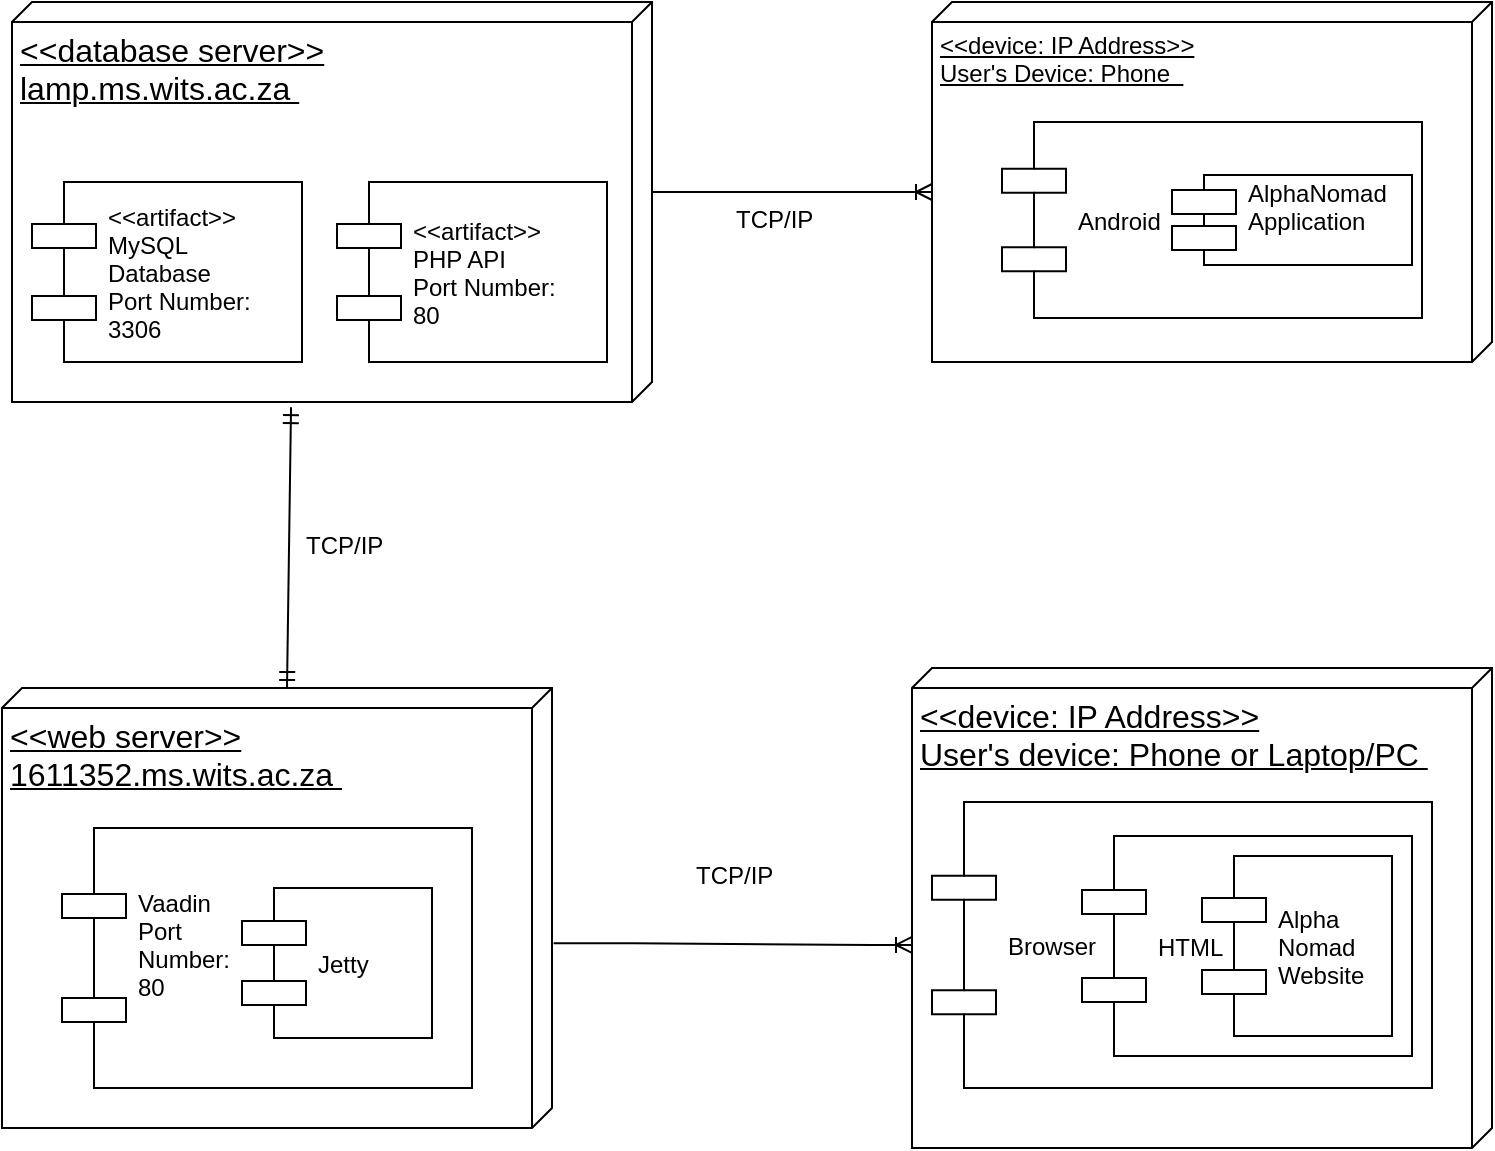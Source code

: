 <mxfile version="11.2.3" type="device" pages="1"><diagram id="V6aFwtOpdPxk62ZEMIEE" name="Page-1"><mxGraphModel dx="1038" dy="582" grid="1" gridSize="10" guides="1" tooltips="1" connect="1" arrows="1" fold="1" page="1" pageScale="1" pageWidth="850" pageHeight="1100" math="0" shadow="0"><root><mxCell id="0"/><mxCell id="1" parent="0"/><mxCell id="cwpyQt6oseIEE9CP-bnX-49" value="&amp;lt;&amp;lt;device: IP Address&amp;gt;&amp;gt;&lt;br&gt;User's Device: Phone&amp;nbsp;&amp;nbsp;&lt;br&gt;" style="verticalAlign=top;align=left;spacingTop=8;spacingLeft=2;spacingRight=12;shape=cube;size=10;direction=south;fontStyle=4;html=1;" parent="1" vertex="1"><mxGeometry x="520" y="50" width="280" height="180" as="geometry"/></mxCell><mxCell id="EZ0pbKdHHC2SfloPt50I-5" value="Android" style="shape=component;align=left;spacingLeft=36;" vertex="1" parent="1"><mxGeometry x="555" y="110" width="210" height="98" as="geometry"/></mxCell><mxCell id="cwpyQt6oseIEE9CP-bnX-45" value="&lt;font size=&quot;3&quot;&gt;&amp;lt;&amp;lt;database server&amp;gt;&amp;gt;&lt;br&gt;lamp.ms.wits.ac.za&amp;nbsp;&lt;br&gt;&lt;/font&gt;" style="verticalAlign=top;align=left;spacingTop=8;spacingLeft=2;spacingRight=12;shape=cube;size=10;direction=south;fontStyle=4;html=1;" parent="1" vertex="1"><mxGeometry x="60" y="50" width="320" height="200" as="geometry"/></mxCell><mxCell id="cwpyQt6oseIEE9CP-bnX-46" value="&lt;&lt;artifact&gt;&gt;&#10;MySQL &#10;Database&#10;Port Number: &#10;3306" style="shape=component;align=left;spacingLeft=36;" parent="1" vertex="1"><mxGeometry x="70" y="140" width="135" height="90" as="geometry"/></mxCell><mxCell id="cwpyQt6oseIEE9CP-bnX-50" value="AlphaNomad &#10;Application&#10;" style="shape=component;align=left;spacingLeft=36;" parent="1" vertex="1"><mxGeometry x="640" y="136.5" width="120" height="45" as="geometry"/></mxCell><mxCell id="cwpyQt6oseIEE9CP-bnX-51" value="TCP/IP" style="text;html=1;resizable=0;points=[];autosize=1;align=left;verticalAlign=top;spacingTop=-4;" parent="1" vertex="1"><mxGeometry x="205" y="311.5" width="50" height="20" as="geometry"/></mxCell><mxCell id="tTAK7S1ZU72GzLTF2N9_-1" value="&lt;font size=&quot;3&quot;&gt;&amp;lt;&amp;lt;device: IP Address&amp;gt;&amp;gt;&lt;br&gt;User's device: Phone or Laptop/PC&amp;nbsp;&lt;br&gt;&lt;/font&gt;" style="verticalAlign=top;align=left;spacingTop=8;spacingLeft=2;spacingRight=12;shape=cube;size=10;direction=south;fontStyle=4;html=1;" parent="1" vertex="1"><mxGeometry x="510" y="383" width="290" height="240" as="geometry"/></mxCell><mxCell id="tTAK7S1ZU72GzLTF2N9_-3" value="Browser" style="shape=component;align=left;spacingLeft=36;" parent="1" vertex="1"><mxGeometry x="520" y="450" width="250" height="143" as="geometry"/></mxCell><mxCell id="tTAK7S1ZU72GzLTF2N9_-4" value="HTML" style="shape=component;align=left;spacingLeft=36;" parent="1" vertex="1"><mxGeometry x="595" y="467" width="165" height="110" as="geometry"/></mxCell><mxCell id="tTAK7S1ZU72GzLTF2N9_-8" value="TCP/IP" style="text;html=1;resizable=0;points=[];autosize=1;align=left;verticalAlign=top;spacingTop=-4;" parent="1" vertex="1"><mxGeometry x="400" y="477" width="50" height="20" as="geometry"/></mxCell><mxCell id="EZ0pbKdHHC2SfloPt50I-1" value="&lt;&lt;artifact&gt;&gt;&#10;PHP API&#10;Port Number:&#10;80" style="shape=component;align=left;spacingLeft=36;" vertex="1" parent="1"><mxGeometry x="222.5" y="140" width="135" height="90" as="geometry"/></mxCell><mxCell id="EZ0pbKdHHC2SfloPt50I-2" value="&lt;font size=&quot;3&quot;&gt;&amp;lt;&amp;lt;web server&amp;gt;&amp;gt;&lt;br&gt;1611352.ms.wits.ac.za&amp;nbsp;&lt;br&gt;&lt;/font&gt;" style="verticalAlign=top;align=left;spacingTop=8;spacingLeft=2;spacingRight=12;shape=cube;size=10;direction=south;fontStyle=4;html=1;" vertex="1" parent="1"><mxGeometry x="55" y="393" width="275" height="220" as="geometry"/></mxCell><mxCell id="EZ0pbKdHHC2SfloPt50I-3" value="Vaadin&#10;Port &#10;Number:&#10;80&#10;" style="shape=component;align=left;spacingLeft=36;" vertex="1" parent="1"><mxGeometry x="85" y="463" width="205" height="130" as="geometry"/></mxCell><mxCell id="EZ0pbKdHHC2SfloPt50I-4" value="Jetty" style="shape=component;align=left;spacingLeft=36;" vertex="1" parent="1"><mxGeometry x="175" y="493" width="95" height="75" as="geometry"/></mxCell><mxCell id="EZ0pbKdHHC2SfloPt50I-6" value="Alpha&#10;Nomad&#10;Website" style="shape=component;align=left;spacingLeft=36;" vertex="1" parent="1"><mxGeometry x="655" y="477" width="95" height="90" as="geometry"/></mxCell><mxCell id="EZ0pbKdHHC2SfloPt50I-9" value="TCP/IP" style="text;html=1;resizable=0;points=[];autosize=1;align=left;verticalAlign=top;spacingTop=-4;" vertex="1" parent="1"><mxGeometry x="420" y="149" width="50" height="20" as="geometry"/></mxCell><mxCell id="EZ0pbKdHHC2SfloPt50I-10" value="" style="edgeStyle=entityRelationEdgeStyle;fontSize=12;html=1;endArrow=ERoneToMany;entryX=0;entryY=0;entryDx=95;entryDy=280;entryPerimeter=0;exitX=0;exitY=0;exitDx=95;exitDy=0;exitPerimeter=0;" edge="1" parent="1" source="cwpyQt6oseIEE9CP-bnX-45" target="cwpyQt6oseIEE9CP-bnX-49"><mxGeometry width="100" height="100" relative="1" as="geometry"><mxPoint x="420" y="380" as="sourcePoint"/><mxPoint x="520" y="280" as="targetPoint"/></mxGeometry></mxCell><mxCell id="EZ0pbKdHHC2SfloPt50I-11" value="" style="edgeStyle=entityRelationEdgeStyle;fontSize=12;html=1;endArrow=ERoneToMany;entryX=0.577;entryY=1;entryDx=0;entryDy=0;entryPerimeter=0;exitX=0.58;exitY=-0.003;exitDx=0;exitDy=0;exitPerimeter=0;" edge="1" parent="1" source="EZ0pbKdHHC2SfloPt50I-2" target="tTAK7S1ZU72GzLTF2N9_-1"><mxGeometry width="100" height="100" relative="1" as="geometry"><mxPoint x="330" y="520" as="sourcePoint"/><mxPoint x="470" y="520" as="targetPoint"/></mxGeometry></mxCell><mxCell id="EZ0pbKdHHC2SfloPt50I-12" value="" style="fontSize=12;html=1;endArrow=ERmandOne;startArrow=ERmandOne;entryX=1.013;entryY=0.564;entryDx=0;entryDy=0;entryPerimeter=0;exitX=0;exitY=0;exitDx=0;exitDy=132.5;exitPerimeter=0;rounded=1;" edge="1" parent="1" source="EZ0pbKdHHC2SfloPt50I-2" target="cwpyQt6oseIEE9CP-bnX-45"><mxGeometry width="100" height="100" relative="1" as="geometry"><mxPoint x="150" y="370" as="sourcePoint"/><mxPoint x="190" y="310" as="targetPoint"/></mxGeometry></mxCell></root></mxGraphModel></diagram></mxfile>